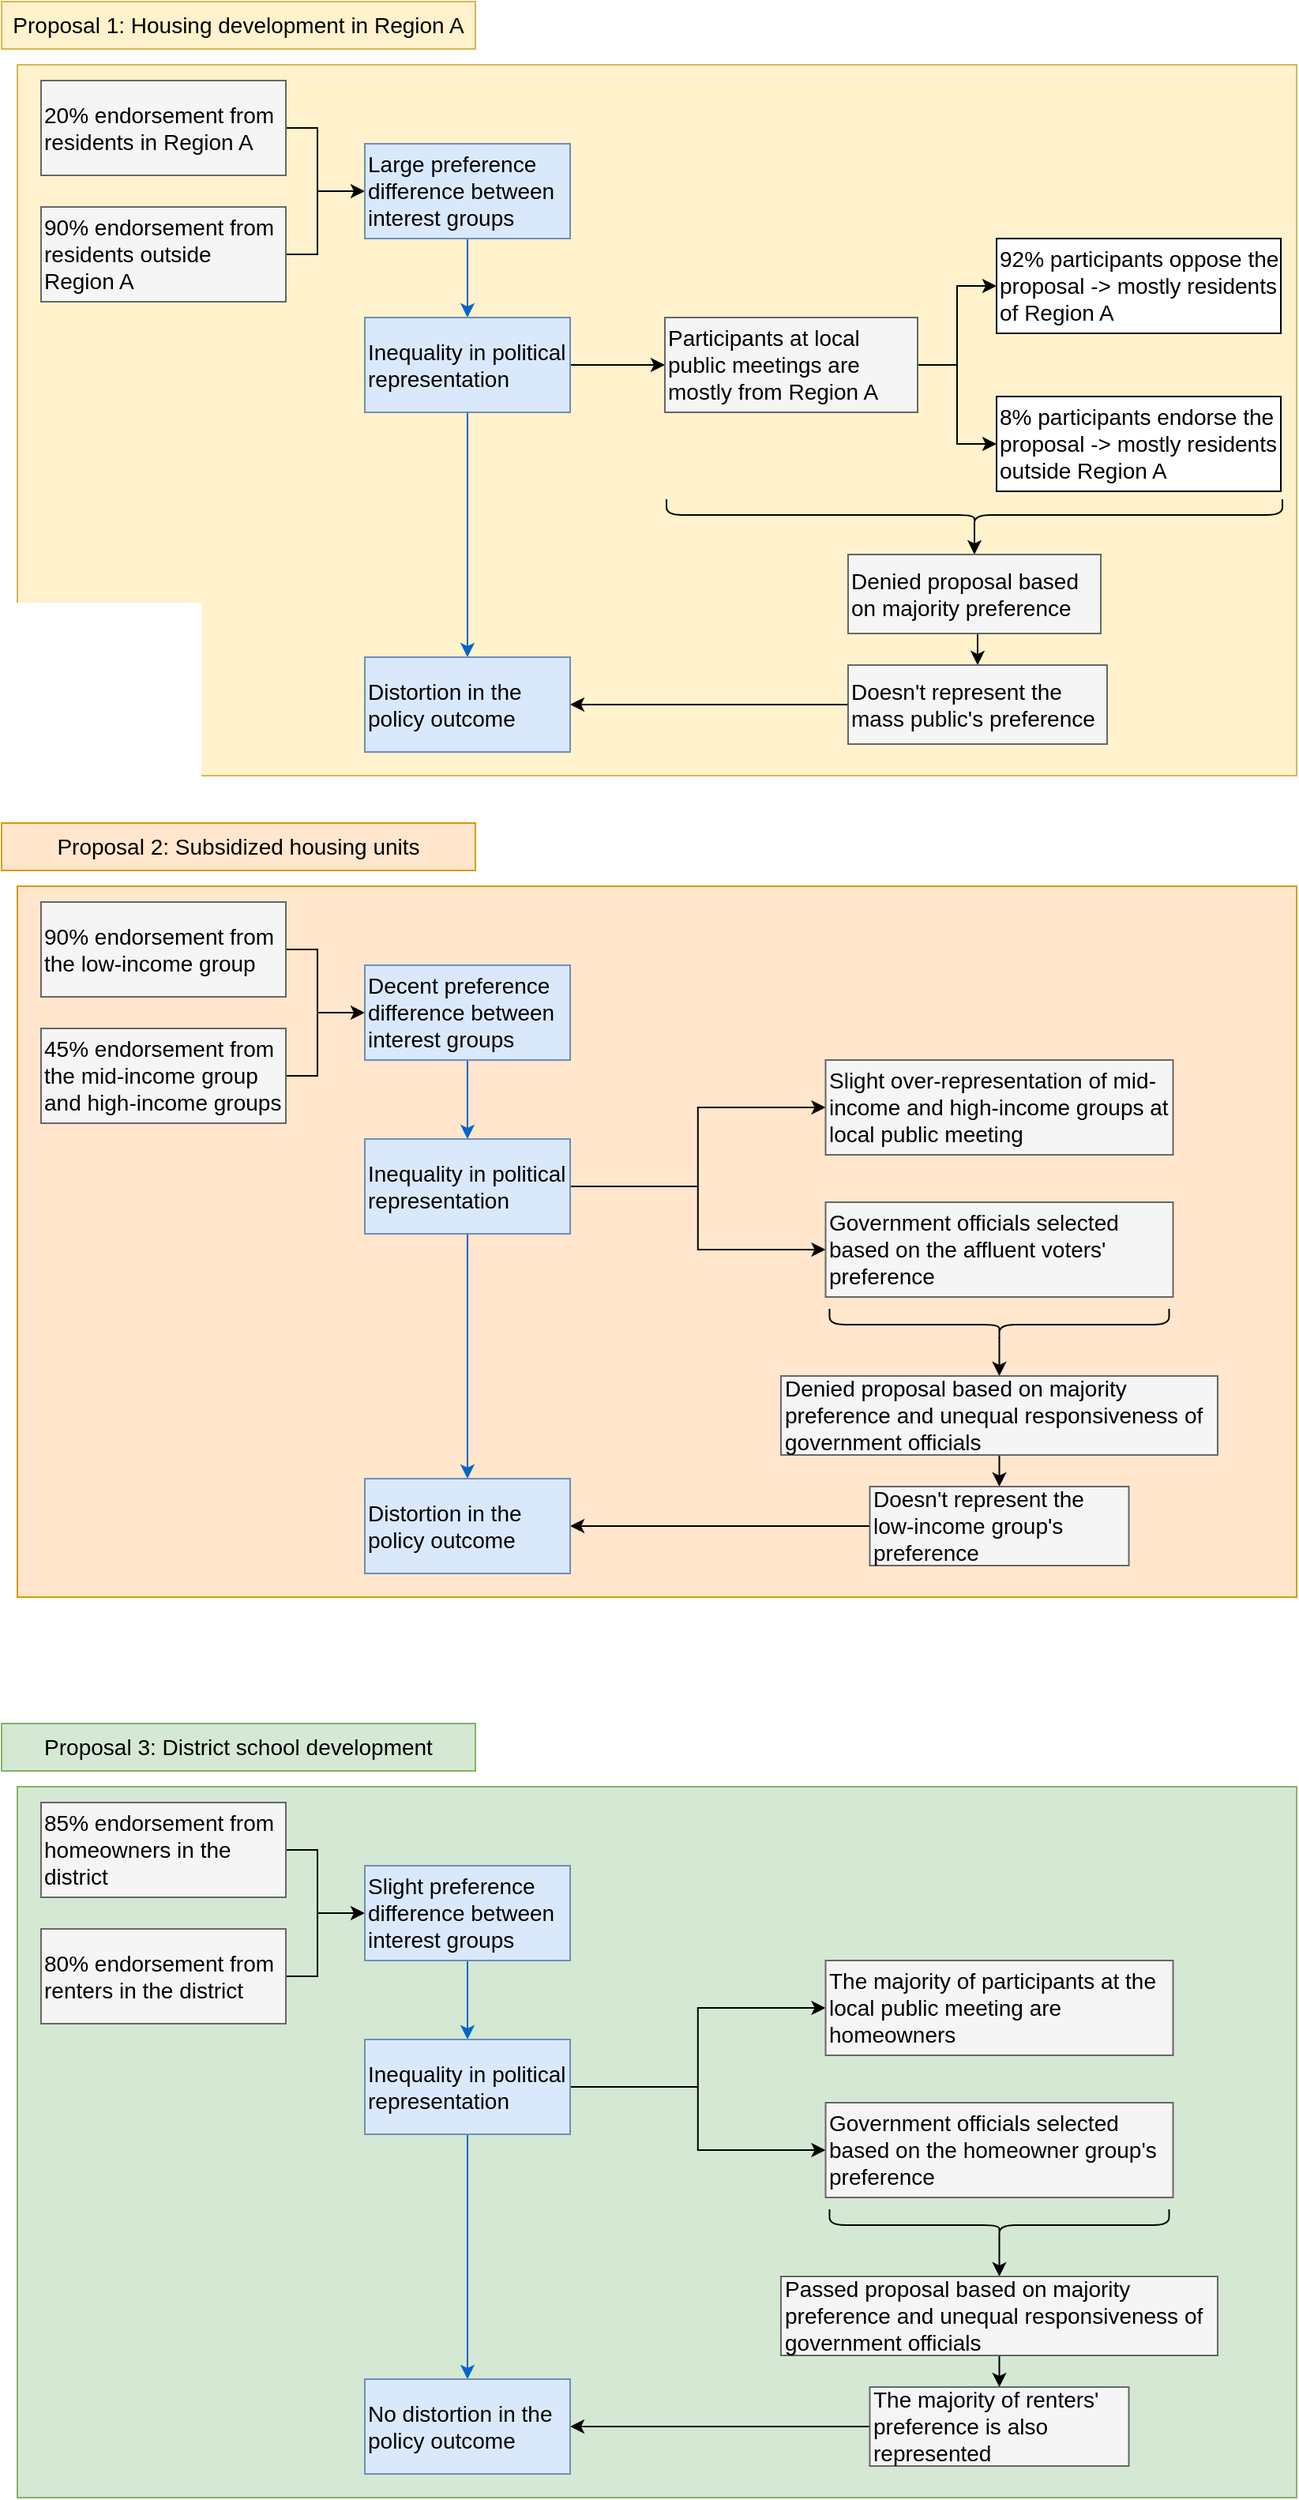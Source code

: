<mxfile version="22.0.8" type="github">
  <diagram name="Page-1" id="9nb_cxQLbhTM0mTce0LG">
    <mxGraphModel dx="1035" dy="689" grid="1" gridSize="10" guides="1" tooltips="1" connect="1" arrows="1" fold="1" page="1" pageScale="1" pageWidth="850" pageHeight="1100" math="0" shadow="0">
      <root>
        <mxCell id="0" />
        <mxCell id="1" parent="0" />
        <mxCell id="wk9wUNXDnFKTIU3GR9i--51" value="" style="rounded=0;whiteSpace=wrap;html=1;fillColor=#ffe6cc;strokeColor=#d79b00;" vertex="1" parent="1">
          <mxGeometry x="30" y="590" width="810" height="450" as="geometry" />
        </mxCell>
        <mxCell id="wk9wUNXDnFKTIU3GR9i--50" value="" style="rounded=0;whiteSpace=wrap;html=1;fillColor=#fff2cc;strokeColor=#d6b656;" vertex="1" parent="1">
          <mxGeometry x="30" y="70" width="810" height="450" as="geometry" />
        </mxCell>
        <mxCell id="wk9wUNXDnFKTIU3GR9i--1" value="Proposal 1: Housing development in Region A" style="rounded=0;whiteSpace=wrap;html=1;fillColor=#fff2cc;strokeColor=#d6b656;fontSize=14;" vertex="1" parent="1">
          <mxGeometry x="20" y="30" width="300" height="30" as="geometry" />
        </mxCell>
        <mxCell id="wk9wUNXDnFKTIU3GR9i--4" style="edgeStyle=orthogonalEdgeStyle;rounded=0;orthogonalLoop=1;jettySize=auto;html=1;exitX=1;exitY=0.5;exitDx=0;exitDy=0;entryX=1;entryY=0.5;entryDx=0;entryDy=0;endArrow=none;endFill=0;" edge="1" parent="1" source="wk9wUNXDnFKTIU3GR9i--2" target="wk9wUNXDnFKTIU3GR9i--3">
          <mxGeometry relative="1" as="geometry">
            <Array as="points">
              <mxPoint x="220" y="110" />
              <mxPoint x="220" y="190" />
            </Array>
          </mxGeometry>
        </mxCell>
        <mxCell id="wk9wUNXDnFKTIU3GR9i--2" value="20% endorsement from residents in Region A" style="rounded=0;whiteSpace=wrap;html=1;fillColor=#f5f5f5;strokeColor=#666666;align=left;fontSize=14;fontColor=#000000;" vertex="1" parent="1">
          <mxGeometry x="45" y="80" width="155" height="60" as="geometry" />
        </mxCell>
        <mxCell id="wk9wUNXDnFKTIU3GR9i--3" value="90% endorsement from residents outside Region A" style="rounded=0;whiteSpace=wrap;html=1;fontSize=14;align=left;fillColor=#f5f5f5;fontColor=#000000;strokeColor=#666666;" vertex="1" parent="1">
          <mxGeometry x="45" y="160" width="155" height="60" as="geometry" />
        </mxCell>
        <mxCell id="wk9wUNXDnFKTIU3GR9i--6" style="edgeStyle=orthogonalEdgeStyle;rounded=0;orthogonalLoop=1;jettySize=auto;html=1;exitX=0;exitY=0.5;exitDx=0;exitDy=0;endArrow=none;endFill=0;startArrow=classic;startFill=1;" edge="1" parent="1" source="wk9wUNXDnFKTIU3GR9i--5">
          <mxGeometry relative="1" as="geometry">
            <mxPoint x="220" y="150" as="targetPoint" />
          </mxGeometry>
        </mxCell>
        <mxCell id="wk9wUNXDnFKTIU3GR9i--8" style="edgeStyle=orthogonalEdgeStyle;rounded=0;orthogonalLoop=1;jettySize=auto;html=1;exitX=0.5;exitY=1;exitDx=0;exitDy=0;strokeColor=#0066CC;" edge="1" parent="1" source="wk9wUNXDnFKTIU3GR9i--5" target="wk9wUNXDnFKTIU3GR9i--7">
          <mxGeometry relative="1" as="geometry" />
        </mxCell>
        <mxCell id="wk9wUNXDnFKTIU3GR9i--5" value="Large preference difference between interest groups" style="rounded=0;whiteSpace=wrap;html=1;fillColor=#dae8fc;strokeColor=#6c8ebf;align=left;fontSize=14;" vertex="1" parent="1">
          <mxGeometry x="250" y="120" width="130" height="60" as="geometry" />
        </mxCell>
        <mxCell id="wk9wUNXDnFKTIU3GR9i--9" style="edgeStyle=orthogonalEdgeStyle;rounded=0;orthogonalLoop=1;jettySize=auto;html=1;exitX=1;exitY=0.5;exitDx=0;exitDy=0;endArrow=classic;endFill=1;entryX=0;entryY=0.5;entryDx=0;entryDy=0;" edge="1" parent="1" source="wk9wUNXDnFKTIU3GR9i--7" target="wk9wUNXDnFKTIU3GR9i--10">
          <mxGeometry relative="1" as="geometry">
            <mxPoint x="420" y="260.345" as="targetPoint" />
          </mxGeometry>
        </mxCell>
        <mxCell id="wk9wUNXDnFKTIU3GR9i--23" style="edgeStyle=orthogonalEdgeStyle;rounded=0;orthogonalLoop=1;jettySize=auto;html=1;exitX=0.5;exitY=1;exitDx=0;exitDy=0;entryX=0.5;entryY=0;entryDx=0;entryDy=0;strokeColor=#0066CC;" edge="1" parent="1" source="wk9wUNXDnFKTIU3GR9i--7" target="wk9wUNXDnFKTIU3GR9i--22">
          <mxGeometry relative="1" as="geometry" />
        </mxCell>
        <mxCell id="wk9wUNXDnFKTIU3GR9i--7" value="Inequality in political representation" style="rounded=0;whiteSpace=wrap;html=1;fillColor=#dae8fc;strokeColor=#6c8ebf;align=left;fontSize=14;" vertex="1" parent="1">
          <mxGeometry x="250" y="230" width="130" height="60" as="geometry" />
        </mxCell>
        <mxCell id="wk9wUNXDnFKTIU3GR9i--13" style="edgeStyle=orthogonalEdgeStyle;rounded=0;orthogonalLoop=1;jettySize=auto;html=1;exitX=1;exitY=0.5;exitDx=0;exitDy=0;entryX=0;entryY=0.5;entryDx=0;entryDy=0;" edge="1" parent="1" source="wk9wUNXDnFKTIU3GR9i--10" target="wk9wUNXDnFKTIU3GR9i--11">
          <mxGeometry relative="1" as="geometry" />
        </mxCell>
        <mxCell id="wk9wUNXDnFKTIU3GR9i--14" style="edgeStyle=orthogonalEdgeStyle;rounded=0;orthogonalLoop=1;jettySize=auto;html=1;exitX=1;exitY=0.5;exitDx=0;exitDy=0;entryX=0;entryY=0.5;entryDx=0;entryDy=0;" edge="1" parent="1" source="wk9wUNXDnFKTIU3GR9i--10" target="wk9wUNXDnFKTIU3GR9i--12">
          <mxGeometry relative="1" as="geometry" />
        </mxCell>
        <mxCell id="wk9wUNXDnFKTIU3GR9i--10" value="Participants at local public meetings are mostly from Region A" style="rounded=0;whiteSpace=wrap;html=1;fontSize=14;align=left;fillColor=#f5f5f5;fontColor=#000000;strokeColor=#666666;" vertex="1" parent="1">
          <mxGeometry x="440" y="230" width="160" height="60" as="geometry" />
        </mxCell>
        <mxCell id="wk9wUNXDnFKTIU3GR9i--11" value="92% participants oppose the proposal -&amp;gt; mostly residents of Region A" style="rounded=0;whiteSpace=wrap;html=1;fontSize=14;align=left;" vertex="1" parent="1">
          <mxGeometry x="650" y="180" width="180" height="60" as="geometry" />
        </mxCell>
        <mxCell id="wk9wUNXDnFKTIU3GR9i--12" value="8% participants endorse the proposal -&amp;gt; mostly residents outside Region A" style="rounded=0;whiteSpace=wrap;html=1;fontSize=14;align=left;" vertex="1" parent="1">
          <mxGeometry x="650" y="280" width="180" height="60" as="geometry" />
        </mxCell>
        <mxCell id="wk9wUNXDnFKTIU3GR9i--18" style="edgeStyle=orthogonalEdgeStyle;rounded=0;orthogonalLoop=1;jettySize=auto;html=1;exitX=0.1;exitY=0.5;exitDx=0;exitDy=0;exitPerimeter=0;entryX=0.5;entryY=0;entryDx=0;entryDy=0;" edge="1" parent="1" source="wk9wUNXDnFKTIU3GR9i--16" target="wk9wUNXDnFKTIU3GR9i--17">
          <mxGeometry relative="1" as="geometry" />
        </mxCell>
        <mxCell id="wk9wUNXDnFKTIU3GR9i--16" value="" style="shape=curlyBracket;whiteSpace=wrap;html=1;rounded=1;flipH=1;labelPosition=right;verticalLabelPosition=middle;align=left;verticalAlign=middle;rotation=90;" vertex="1" parent="1">
          <mxGeometry x="626" y="160" width="20" height="390" as="geometry" />
        </mxCell>
        <mxCell id="wk9wUNXDnFKTIU3GR9i--19" style="edgeStyle=orthogonalEdgeStyle;rounded=0;orthogonalLoop=1;jettySize=auto;html=1;exitX=0.5;exitY=1;exitDx=0;exitDy=0;entryX=0.5;entryY=0;entryDx=0;entryDy=0;" edge="1" parent="1" source="wk9wUNXDnFKTIU3GR9i--17" target="wk9wUNXDnFKTIU3GR9i--20">
          <mxGeometry relative="1" as="geometry">
            <mxPoint x="636" y="460" as="targetPoint" />
          </mxGeometry>
        </mxCell>
        <mxCell id="wk9wUNXDnFKTIU3GR9i--17" value="Denied proposal based on majority preference" style="rounded=0;whiteSpace=wrap;html=1;fontSize=14;align=left;fillColor=#f5f5f5;fontColor=#000000;strokeColor=#666666;" vertex="1" parent="1">
          <mxGeometry x="556" y="380" width="160" height="50" as="geometry" />
        </mxCell>
        <mxCell id="wk9wUNXDnFKTIU3GR9i--24" style="edgeStyle=orthogonalEdgeStyle;rounded=0;orthogonalLoop=1;jettySize=auto;html=1;exitX=0;exitY=0.5;exitDx=0;exitDy=0;entryX=1;entryY=0.5;entryDx=0;entryDy=0;" edge="1" parent="1" source="wk9wUNXDnFKTIU3GR9i--20" target="wk9wUNXDnFKTIU3GR9i--22">
          <mxGeometry relative="1" as="geometry" />
        </mxCell>
        <mxCell id="wk9wUNXDnFKTIU3GR9i--20" value="Doesn&#39;t represent the mass public&#39;s preference" style="rounded=0;whiteSpace=wrap;html=1;fontSize=14;align=left;fillColor=#f5f5f5;fontColor=#000000;strokeColor=#666666;" vertex="1" parent="1">
          <mxGeometry x="556" y="450" width="164" height="50" as="geometry" />
        </mxCell>
        <mxCell id="wk9wUNXDnFKTIU3GR9i--22" value="Distortion in the policy outcome" style="rounded=0;whiteSpace=wrap;html=1;fillColor=#dae8fc;strokeColor=#6c8ebf;align=left;fontSize=14;" vertex="1" parent="1">
          <mxGeometry x="250" y="445" width="130" height="60" as="geometry" />
        </mxCell>
        <mxCell id="wk9wUNXDnFKTIU3GR9i--25" value="Proposal 2: Subsidized housing units" style="rounded=0;whiteSpace=wrap;html=1;fillColor=#ffe6cc;strokeColor=#d79b00;fontSize=14;" vertex="1" parent="1">
          <mxGeometry x="20" y="550" width="300" height="30" as="geometry" />
        </mxCell>
        <mxCell id="wk9wUNXDnFKTIU3GR9i--26" style="edgeStyle=orthogonalEdgeStyle;rounded=0;orthogonalLoop=1;jettySize=auto;html=1;exitX=1;exitY=0.5;exitDx=0;exitDy=0;entryX=1;entryY=0.5;entryDx=0;entryDy=0;endArrow=none;endFill=0;" edge="1" parent="1" source="wk9wUNXDnFKTIU3GR9i--27" target="wk9wUNXDnFKTIU3GR9i--28">
          <mxGeometry relative="1" as="geometry">
            <Array as="points">
              <mxPoint x="220" y="630" />
              <mxPoint x="220" y="710" />
            </Array>
          </mxGeometry>
        </mxCell>
        <mxCell id="wk9wUNXDnFKTIU3GR9i--27" value="90% endorsement from the low-income group" style="rounded=0;whiteSpace=wrap;html=1;fillColor=#f5f5f5;strokeColor=#666666;align=left;fontSize=14;fontColor=#000000;" vertex="1" parent="1">
          <mxGeometry x="45" y="600" width="155" height="60" as="geometry" />
        </mxCell>
        <mxCell id="wk9wUNXDnFKTIU3GR9i--28" value="45% endorsement from the mid-income group and high-income groups" style="rounded=0;whiteSpace=wrap;html=1;fontSize=14;align=left;fillColor=#f5f5f5;fontColor=#000000;strokeColor=#666666;" vertex="1" parent="1">
          <mxGeometry x="45" y="680" width="155" height="60" as="geometry" />
        </mxCell>
        <mxCell id="wk9wUNXDnFKTIU3GR9i--29" style="edgeStyle=orthogonalEdgeStyle;rounded=0;orthogonalLoop=1;jettySize=auto;html=1;exitX=0;exitY=0.5;exitDx=0;exitDy=0;endArrow=none;endFill=0;startArrow=classic;startFill=1;" edge="1" parent="1" source="wk9wUNXDnFKTIU3GR9i--31">
          <mxGeometry relative="1" as="geometry">
            <mxPoint x="220" y="670" as="targetPoint" />
          </mxGeometry>
        </mxCell>
        <mxCell id="wk9wUNXDnFKTIU3GR9i--30" style="edgeStyle=orthogonalEdgeStyle;rounded=0;orthogonalLoop=1;jettySize=auto;html=1;exitX=0.5;exitY=1;exitDx=0;exitDy=0;strokeColor=#0066CC;" edge="1" parent="1" source="wk9wUNXDnFKTIU3GR9i--31" target="wk9wUNXDnFKTIU3GR9i--34">
          <mxGeometry relative="1" as="geometry" />
        </mxCell>
        <mxCell id="wk9wUNXDnFKTIU3GR9i--31" value="Decent preference difference between interest groups" style="rounded=0;whiteSpace=wrap;html=1;fillColor=#dae8fc;strokeColor=#6c8ebf;align=left;fontSize=14;" vertex="1" parent="1">
          <mxGeometry x="250" y="640" width="130" height="60" as="geometry" />
        </mxCell>
        <mxCell id="wk9wUNXDnFKTIU3GR9i--32" style="edgeStyle=orthogonalEdgeStyle;rounded=0;orthogonalLoop=1;jettySize=auto;html=1;exitX=1;exitY=0.5;exitDx=0;exitDy=0;endArrow=classic;endFill=1;entryX=0;entryY=0.5;entryDx=0;entryDy=0;" edge="1" parent="1" source="wk9wUNXDnFKTIU3GR9i--34" target="wk9wUNXDnFKTIU3GR9i--37">
          <mxGeometry relative="1" as="geometry">
            <mxPoint x="420" y="780.345" as="targetPoint" />
          </mxGeometry>
        </mxCell>
        <mxCell id="wk9wUNXDnFKTIU3GR9i--33" style="edgeStyle=orthogonalEdgeStyle;rounded=0;orthogonalLoop=1;jettySize=auto;html=1;exitX=0.5;exitY=1;exitDx=0;exitDy=0;entryX=0.5;entryY=0;entryDx=0;entryDy=0;strokeColor=#0066CC;" edge="1" parent="1" source="wk9wUNXDnFKTIU3GR9i--34" target="wk9wUNXDnFKTIU3GR9i--46">
          <mxGeometry relative="1" as="geometry" />
        </mxCell>
        <mxCell id="wk9wUNXDnFKTIU3GR9i--48" style="edgeStyle=orthogonalEdgeStyle;rounded=0;orthogonalLoop=1;jettySize=auto;html=1;exitX=1;exitY=0.5;exitDx=0;exitDy=0;entryX=0;entryY=0.5;entryDx=0;entryDy=0;" edge="1" parent="1" source="wk9wUNXDnFKTIU3GR9i--34" target="wk9wUNXDnFKTIU3GR9i--47">
          <mxGeometry relative="1" as="geometry" />
        </mxCell>
        <mxCell id="wk9wUNXDnFKTIU3GR9i--34" value="Inequality in political representation" style="rounded=0;whiteSpace=wrap;html=1;fillColor=#dae8fc;strokeColor=#6c8ebf;align=left;fontSize=14;" vertex="1" parent="1">
          <mxGeometry x="250" y="750" width="130" height="60" as="geometry" />
        </mxCell>
        <mxCell id="wk9wUNXDnFKTIU3GR9i--37" value="Slight over-representation of mid-income and high-income groups at local public meeting" style="rounded=0;whiteSpace=wrap;html=1;fontSize=14;align=left;fillColor=#f5f5f5;fontColor=#000000;strokeColor=#666666;" vertex="1" parent="1">
          <mxGeometry x="541.75" y="700" width="220" height="60" as="geometry" />
        </mxCell>
        <mxCell id="wk9wUNXDnFKTIU3GR9i--40" style="edgeStyle=orthogonalEdgeStyle;rounded=0;orthogonalLoop=1;jettySize=auto;html=1;exitX=0.1;exitY=0.5;exitDx=0;exitDy=0;exitPerimeter=0;entryX=0.5;entryY=0;entryDx=0;entryDy=0;" edge="1" parent="1" source="wk9wUNXDnFKTIU3GR9i--41" target="wk9wUNXDnFKTIU3GR9i--43">
          <mxGeometry relative="1" as="geometry" />
        </mxCell>
        <mxCell id="wk9wUNXDnFKTIU3GR9i--41" value="" style="shape=curlyBracket;whiteSpace=wrap;html=1;rounded=1;flipH=1;labelPosition=right;verticalLabelPosition=middle;align=left;verticalAlign=middle;rotation=90;" vertex="1" parent="1">
          <mxGeometry x="641.75" y="760" width="20" height="215" as="geometry" />
        </mxCell>
        <mxCell id="wk9wUNXDnFKTIU3GR9i--49" style="edgeStyle=orthogonalEdgeStyle;rounded=0;orthogonalLoop=1;jettySize=auto;html=1;exitX=0.5;exitY=1;exitDx=0;exitDy=0;entryX=0.5;entryY=0;entryDx=0;entryDy=0;" edge="1" parent="1" source="wk9wUNXDnFKTIU3GR9i--43" target="wk9wUNXDnFKTIU3GR9i--45">
          <mxGeometry relative="1" as="geometry" />
        </mxCell>
        <mxCell id="wk9wUNXDnFKTIU3GR9i--43" value="Denied proposal based on majority preference and unequal responsiveness of government officials" style="rounded=0;whiteSpace=wrap;html=1;fontSize=14;align=left;fillColor=#f5f5f5;fontColor=#000000;strokeColor=#666666;" vertex="1" parent="1">
          <mxGeometry x="513.5" y="900" width="276.5" height="50" as="geometry" />
        </mxCell>
        <mxCell id="wk9wUNXDnFKTIU3GR9i--44" style="edgeStyle=orthogonalEdgeStyle;rounded=0;orthogonalLoop=1;jettySize=auto;html=1;exitX=0;exitY=0.5;exitDx=0;exitDy=0;entryX=1;entryY=0.5;entryDx=0;entryDy=0;" edge="1" parent="1" source="wk9wUNXDnFKTIU3GR9i--45" target="wk9wUNXDnFKTIU3GR9i--46">
          <mxGeometry relative="1" as="geometry" />
        </mxCell>
        <mxCell id="wk9wUNXDnFKTIU3GR9i--45" value="Doesn&#39;t represent the low-income group&#39;s preference" style="rounded=0;whiteSpace=wrap;html=1;fontSize=14;align=left;fillColor=#f5f5f5;fontColor=#000000;strokeColor=#666666;" vertex="1" parent="1">
          <mxGeometry x="569.75" y="970" width="164" height="50" as="geometry" />
        </mxCell>
        <mxCell id="wk9wUNXDnFKTIU3GR9i--46" value="Distortion in the policy outcome" style="rounded=0;whiteSpace=wrap;html=1;fillColor=#dae8fc;strokeColor=#6c8ebf;align=left;fontSize=14;" vertex="1" parent="1">
          <mxGeometry x="250" y="965" width="130" height="60" as="geometry" />
        </mxCell>
        <mxCell id="wk9wUNXDnFKTIU3GR9i--47" value="Government officials selected based on the affluent voters&#39; preference" style="rounded=0;whiteSpace=wrap;html=1;fontSize=14;align=left;fillColor=#f5f5f5;fontColor=#000000;strokeColor=#666666;" vertex="1" parent="1">
          <mxGeometry x="541.75" y="790" width="220" height="60" as="geometry" />
        </mxCell>
        <mxCell id="wk9wUNXDnFKTIU3GR9i--52" value="" style="rounded=0;whiteSpace=wrap;html=1;fillColor=#d5e8d4;strokeColor=#82b366;" vertex="1" parent="1">
          <mxGeometry x="30" y="1160" width="810" height="450" as="geometry" />
        </mxCell>
        <mxCell id="wk9wUNXDnFKTIU3GR9i--53" value="Proposal 3: District school development" style="rounded=0;whiteSpace=wrap;html=1;fillColor=#d5e8d4;strokeColor=#82b366;fontSize=14;" vertex="1" parent="1">
          <mxGeometry x="20" y="1120" width="300" height="30" as="geometry" />
        </mxCell>
        <mxCell id="wk9wUNXDnFKTIU3GR9i--54" style="edgeStyle=orthogonalEdgeStyle;rounded=0;orthogonalLoop=1;jettySize=auto;html=1;exitX=1;exitY=0.5;exitDx=0;exitDy=0;entryX=1;entryY=0.5;entryDx=0;entryDy=0;endArrow=none;endFill=0;" edge="1" parent="1" source="wk9wUNXDnFKTIU3GR9i--55" target="wk9wUNXDnFKTIU3GR9i--56">
          <mxGeometry relative="1" as="geometry">
            <Array as="points">
              <mxPoint x="220" y="1200" />
              <mxPoint x="220" y="1280" />
            </Array>
          </mxGeometry>
        </mxCell>
        <mxCell id="wk9wUNXDnFKTIU3GR9i--55" value="85% endorsement from homeowners in the district" style="rounded=0;whiteSpace=wrap;html=1;fillColor=#f5f5f5;strokeColor=#666666;align=left;fontSize=14;fontColor=#000000;" vertex="1" parent="1">
          <mxGeometry x="45" y="1170" width="155" height="60" as="geometry" />
        </mxCell>
        <mxCell id="wk9wUNXDnFKTIU3GR9i--56" value="80% endorsement from renters in the district" style="rounded=0;whiteSpace=wrap;html=1;fontSize=14;align=left;fillColor=#f5f5f5;fontColor=#000000;strokeColor=#666666;" vertex="1" parent="1">
          <mxGeometry x="45" y="1250" width="155" height="60" as="geometry" />
        </mxCell>
        <mxCell id="wk9wUNXDnFKTIU3GR9i--57" style="edgeStyle=orthogonalEdgeStyle;rounded=0;orthogonalLoop=1;jettySize=auto;html=1;exitX=0;exitY=0.5;exitDx=0;exitDy=0;endArrow=none;endFill=0;startArrow=classic;startFill=1;" edge="1" parent="1" source="wk9wUNXDnFKTIU3GR9i--59">
          <mxGeometry relative="1" as="geometry">
            <mxPoint x="220" y="1240" as="targetPoint" />
          </mxGeometry>
        </mxCell>
        <mxCell id="wk9wUNXDnFKTIU3GR9i--58" style="edgeStyle=orthogonalEdgeStyle;rounded=0;orthogonalLoop=1;jettySize=auto;html=1;exitX=0.5;exitY=1;exitDx=0;exitDy=0;strokeColor=#0066CC;" edge="1" parent="1" source="wk9wUNXDnFKTIU3GR9i--59" target="wk9wUNXDnFKTIU3GR9i--63">
          <mxGeometry relative="1" as="geometry" />
        </mxCell>
        <mxCell id="wk9wUNXDnFKTIU3GR9i--59" value="Slight preference difference between interest groups" style="rounded=0;whiteSpace=wrap;html=1;fillColor=#dae8fc;strokeColor=#6c8ebf;align=left;fontSize=14;" vertex="1" parent="1">
          <mxGeometry x="250" y="1210" width="130" height="60" as="geometry" />
        </mxCell>
        <mxCell id="wk9wUNXDnFKTIU3GR9i--60" style="edgeStyle=orthogonalEdgeStyle;rounded=0;orthogonalLoop=1;jettySize=auto;html=1;exitX=1;exitY=0.5;exitDx=0;exitDy=0;endArrow=classic;endFill=1;entryX=0;entryY=0.5;entryDx=0;entryDy=0;" edge="1" parent="1" source="wk9wUNXDnFKTIU3GR9i--63" target="wk9wUNXDnFKTIU3GR9i--64">
          <mxGeometry relative="1" as="geometry">
            <mxPoint x="420" y="1350.345" as="targetPoint" />
          </mxGeometry>
        </mxCell>
        <mxCell id="wk9wUNXDnFKTIU3GR9i--61" style="edgeStyle=orthogonalEdgeStyle;rounded=0;orthogonalLoop=1;jettySize=auto;html=1;exitX=0.5;exitY=1;exitDx=0;exitDy=0;entryX=0.5;entryY=0;entryDx=0;entryDy=0;strokeColor=#0066CC;" edge="1" parent="1" source="wk9wUNXDnFKTIU3GR9i--63" target="wk9wUNXDnFKTIU3GR9i--71">
          <mxGeometry relative="1" as="geometry" />
        </mxCell>
        <mxCell id="wk9wUNXDnFKTIU3GR9i--62" style="edgeStyle=orthogonalEdgeStyle;rounded=0;orthogonalLoop=1;jettySize=auto;html=1;exitX=1;exitY=0.5;exitDx=0;exitDy=0;entryX=0;entryY=0.5;entryDx=0;entryDy=0;" edge="1" parent="1" source="wk9wUNXDnFKTIU3GR9i--63" target="wk9wUNXDnFKTIU3GR9i--72">
          <mxGeometry relative="1" as="geometry" />
        </mxCell>
        <mxCell id="wk9wUNXDnFKTIU3GR9i--63" value="Inequality in political representation" style="rounded=0;whiteSpace=wrap;html=1;fillColor=#dae8fc;strokeColor=#6c8ebf;align=left;fontSize=14;" vertex="1" parent="1">
          <mxGeometry x="250" y="1320" width="130" height="60" as="geometry" />
        </mxCell>
        <mxCell id="wk9wUNXDnFKTIU3GR9i--64" value="The majority of participants at the local public meeting are homeowners" style="rounded=0;whiteSpace=wrap;html=1;fontSize=14;align=left;fillColor=#f5f5f5;fontColor=#000000;strokeColor=#666666;" vertex="1" parent="1">
          <mxGeometry x="541.75" y="1270" width="220" height="60" as="geometry" />
        </mxCell>
        <mxCell id="wk9wUNXDnFKTIU3GR9i--65" style="edgeStyle=orthogonalEdgeStyle;rounded=0;orthogonalLoop=1;jettySize=auto;html=1;exitX=0.1;exitY=0.5;exitDx=0;exitDy=0;exitPerimeter=0;entryX=0.5;entryY=0;entryDx=0;entryDy=0;" edge="1" parent="1" source="wk9wUNXDnFKTIU3GR9i--66" target="wk9wUNXDnFKTIU3GR9i--68">
          <mxGeometry relative="1" as="geometry" />
        </mxCell>
        <mxCell id="wk9wUNXDnFKTIU3GR9i--66" value="" style="shape=curlyBracket;whiteSpace=wrap;html=1;rounded=1;flipH=1;labelPosition=right;verticalLabelPosition=middle;align=left;verticalAlign=middle;rotation=90;" vertex="1" parent="1">
          <mxGeometry x="641.75" y="1330" width="20" height="215" as="geometry" />
        </mxCell>
        <mxCell id="wk9wUNXDnFKTIU3GR9i--67" style="edgeStyle=orthogonalEdgeStyle;rounded=0;orthogonalLoop=1;jettySize=auto;html=1;exitX=0.5;exitY=1;exitDx=0;exitDy=0;entryX=0.5;entryY=0;entryDx=0;entryDy=0;" edge="1" parent="1" source="wk9wUNXDnFKTIU3GR9i--68" target="wk9wUNXDnFKTIU3GR9i--70">
          <mxGeometry relative="1" as="geometry" />
        </mxCell>
        <mxCell id="wk9wUNXDnFKTIU3GR9i--68" value="Passed proposal based on majority preference and unequal responsiveness of government officials" style="rounded=0;whiteSpace=wrap;html=1;fontSize=14;align=left;fillColor=#f5f5f5;fontColor=#000000;strokeColor=#666666;" vertex="1" parent="1">
          <mxGeometry x="513.5" y="1470" width="276.5" height="50" as="geometry" />
        </mxCell>
        <mxCell id="wk9wUNXDnFKTIU3GR9i--69" style="edgeStyle=orthogonalEdgeStyle;rounded=0;orthogonalLoop=1;jettySize=auto;html=1;exitX=0;exitY=0.5;exitDx=0;exitDy=0;entryX=1;entryY=0.5;entryDx=0;entryDy=0;" edge="1" parent="1" source="wk9wUNXDnFKTIU3GR9i--70" target="wk9wUNXDnFKTIU3GR9i--71">
          <mxGeometry relative="1" as="geometry" />
        </mxCell>
        <mxCell id="wk9wUNXDnFKTIU3GR9i--70" value="The majority of renters&#39; preference is also represented" style="rounded=0;whiteSpace=wrap;html=1;fontSize=14;align=left;fillColor=#f5f5f5;fontColor=#000000;strokeColor=#666666;" vertex="1" parent="1">
          <mxGeometry x="569.75" y="1540" width="164" height="50" as="geometry" />
        </mxCell>
        <mxCell id="wk9wUNXDnFKTIU3GR9i--71" value="No distortion in the policy outcome" style="rounded=0;whiteSpace=wrap;html=1;fillColor=#dae8fc;strokeColor=#6c8ebf;align=left;fontSize=14;" vertex="1" parent="1">
          <mxGeometry x="250" y="1535" width="130" height="60" as="geometry" />
        </mxCell>
        <mxCell id="wk9wUNXDnFKTIU3GR9i--72" value="Government officials selected based on the homeowner group&#39;s preference" style="rounded=0;whiteSpace=wrap;html=1;fontSize=14;align=left;fillColor=#f5f5f5;fontColor=#000000;strokeColor=#666666;" vertex="1" parent="1">
          <mxGeometry x="541.75" y="1360" width="220" height="60" as="geometry" />
        </mxCell>
      </root>
    </mxGraphModel>
  </diagram>
</mxfile>
